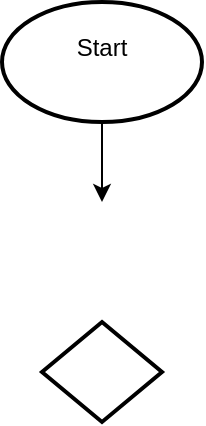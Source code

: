 <mxfile version="14.8.0" type="github"><diagram id="JsLmxKUieHqeAPhMYalj" name="Page-1"><mxGraphModel dx="1422" dy="794" grid="1" gridSize="10" guides="1" tooltips="1" connect="1" arrows="1" fold="1" page="1" pageScale="1" pageWidth="850" pageHeight="1100" math="0" shadow="0"><root><mxCell id="0"/><mxCell id="1" parent="0"/><mxCell id="iK65WF43qhPojeshpj2n-16" style="edgeStyle=orthogonalEdgeStyle;rounded=0;orthogonalLoop=1;jettySize=auto;html=1;exitX=0.5;exitY=1;exitDx=0;exitDy=0;exitPerimeter=0;" parent="1" source="iK65WF43qhPojeshpj2n-15" edge="1"><mxGeometry relative="1" as="geometry"><mxPoint x="400" y="180" as="targetPoint"/></mxGeometry></mxCell><mxCell id="iK65WF43qhPojeshpj2n-15" value="&lt;div&gt;Start&lt;/div&gt;&lt;div&gt;&lt;br&gt;&lt;/div&gt;" style="strokeWidth=2;html=1;shape=mxgraph.flowchart.start_1;whiteSpace=wrap;" parent="1" vertex="1"><mxGeometry x="350" y="80" width="100" height="60" as="geometry"/></mxCell><mxCell id="iK65WF43qhPojeshpj2n-17" value="" style="strokeWidth=2;html=1;shape=mxgraph.flowchart.decision;whiteSpace=wrap;" parent="1" vertex="1"><mxGeometry x="370" y="240" width="60" height="50" as="geometry"/></mxCell></root></mxGraphModel></diagram></mxfile>